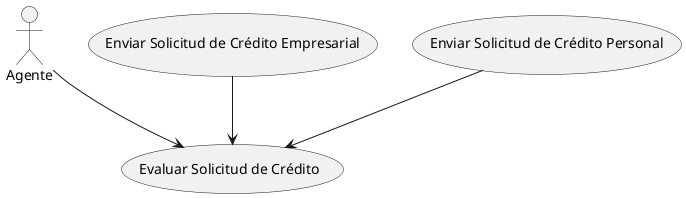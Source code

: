@startuml
actor Agente


  Agente --> (Evaluar Solicitud de Crédito)
  (Enviar Solicitud de Crédito Empresarial) --> (Evaluar Solicitud de Crédito)
    (Enviar Solicitud de Crédito Personal) --> (Evaluar Solicitud de Crédito)




@enduml